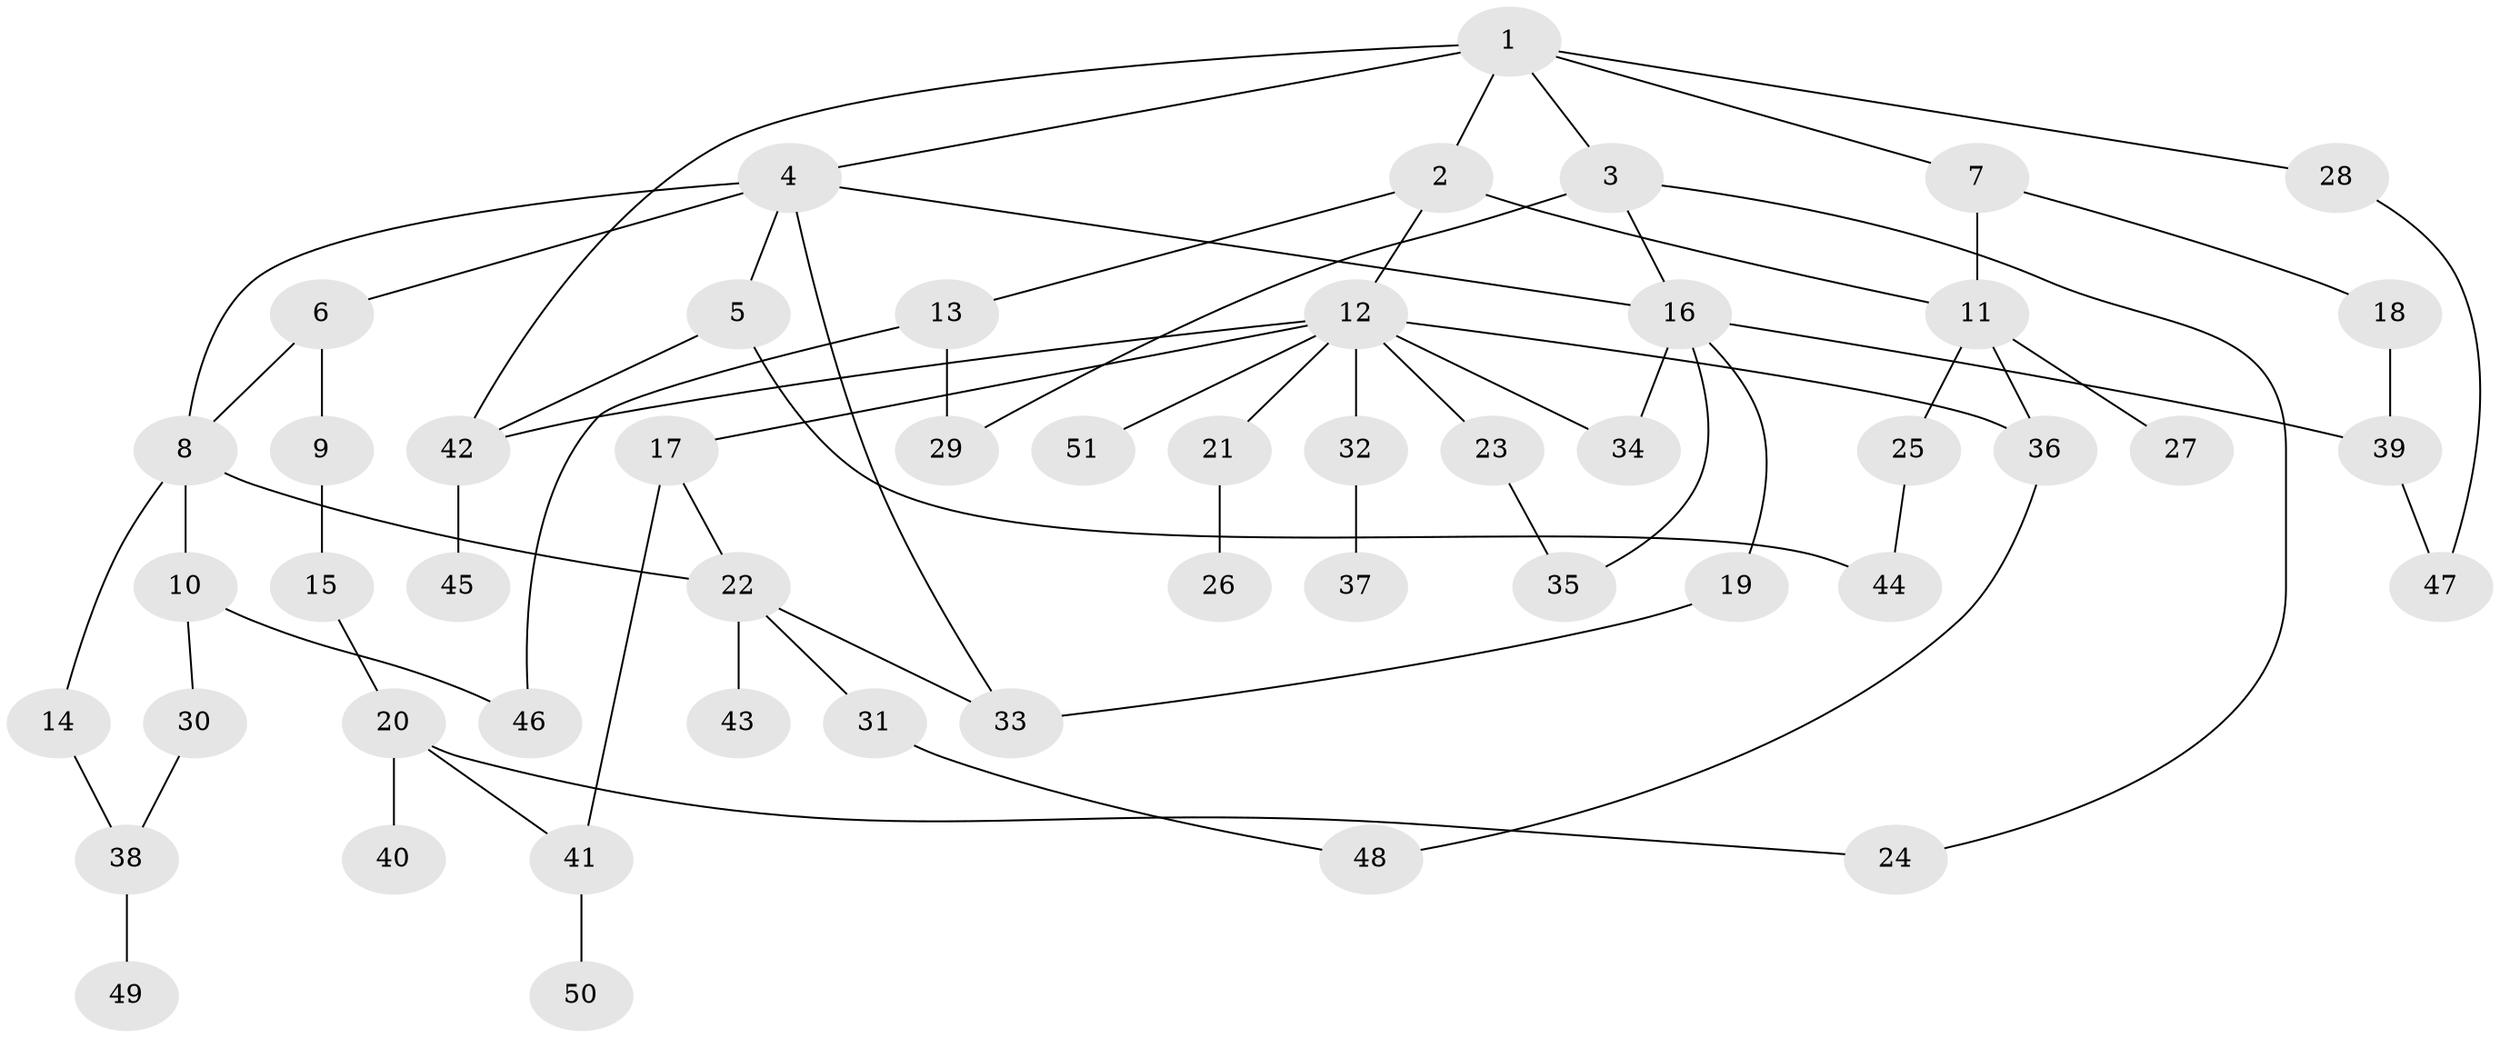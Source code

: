 // Generated by graph-tools (version 1.1) at 2025/41/03/09/25 04:41:03]
// undirected, 51 vertices, 70 edges
graph export_dot {
graph [start="1"]
  node [color=gray90,style=filled];
  1;
  2;
  3;
  4;
  5;
  6;
  7;
  8;
  9;
  10;
  11;
  12;
  13;
  14;
  15;
  16;
  17;
  18;
  19;
  20;
  21;
  22;
  23;
  24;
  25;
  26;
  27;
  28;
  29;
  30;
  31;
  32;
  33;
  34;
  35;
  36;
  37;
  38;
  39;
  40;
  41;
  42;
  43;
  44;
  45;
  46;
  47;
  48;
  49;
  50;
  51;
  1 -- 2;
  1 -- 3;
  1 -- 4;
  1 -- 7;
  1 -- 28;
  1 -- 42;
  2 -- 11;
  2 -- 12;
  2 -- 13;
  3 -- 24;
  3 -- 29;
  3 -- 16;
  4 -- 5;
  4 -- 6;
  4 -- 16;
  4 -- 33;
  4 -- 8;
  5 -- 42;
  5 -- 44;
  6 -- 8;
  6 -- 9;
  7 -- 18;
  7 -- 11;
  8 -- 10;
  8 -- 14;
  8 -- 22;
  9 -- 15;
  10 -- 30;
  10 -- 46;
  11 -- 25;
  11 -- 27;
  11 -- 36;
  12 -- 17;
  12 -- 21;
  12 -- 23;
  12 -- 32;
  12 -- 36;
  12 -- 51;
  12 -- 42;
  12 -- 34;
  13 -- 29;
  13 -- 46;
  14 -- 38;
  15 -- 20;
  16 -- 19;
  16 -- 34;
  16 -- 39;
  16 -- 35;
  17 -- 41;
  17 -- 22;
  18 -- 39;
  19 -- 33;
  20 -- 40;
  20 -- 41;
  20 -- 24;
  21 -- 26;
  22 -- 31;
  22 -- 43;
  22 -- 33;
  23 -- 35;
  25 -- 44;
  28 -- 47;
  30 -- 38;
  31 -- 48;
  32 -- 37;
  36 -- 48;
  38 -- 49;
  39 -- 47;
  41 -- 50;
  42 -- 45;
}
